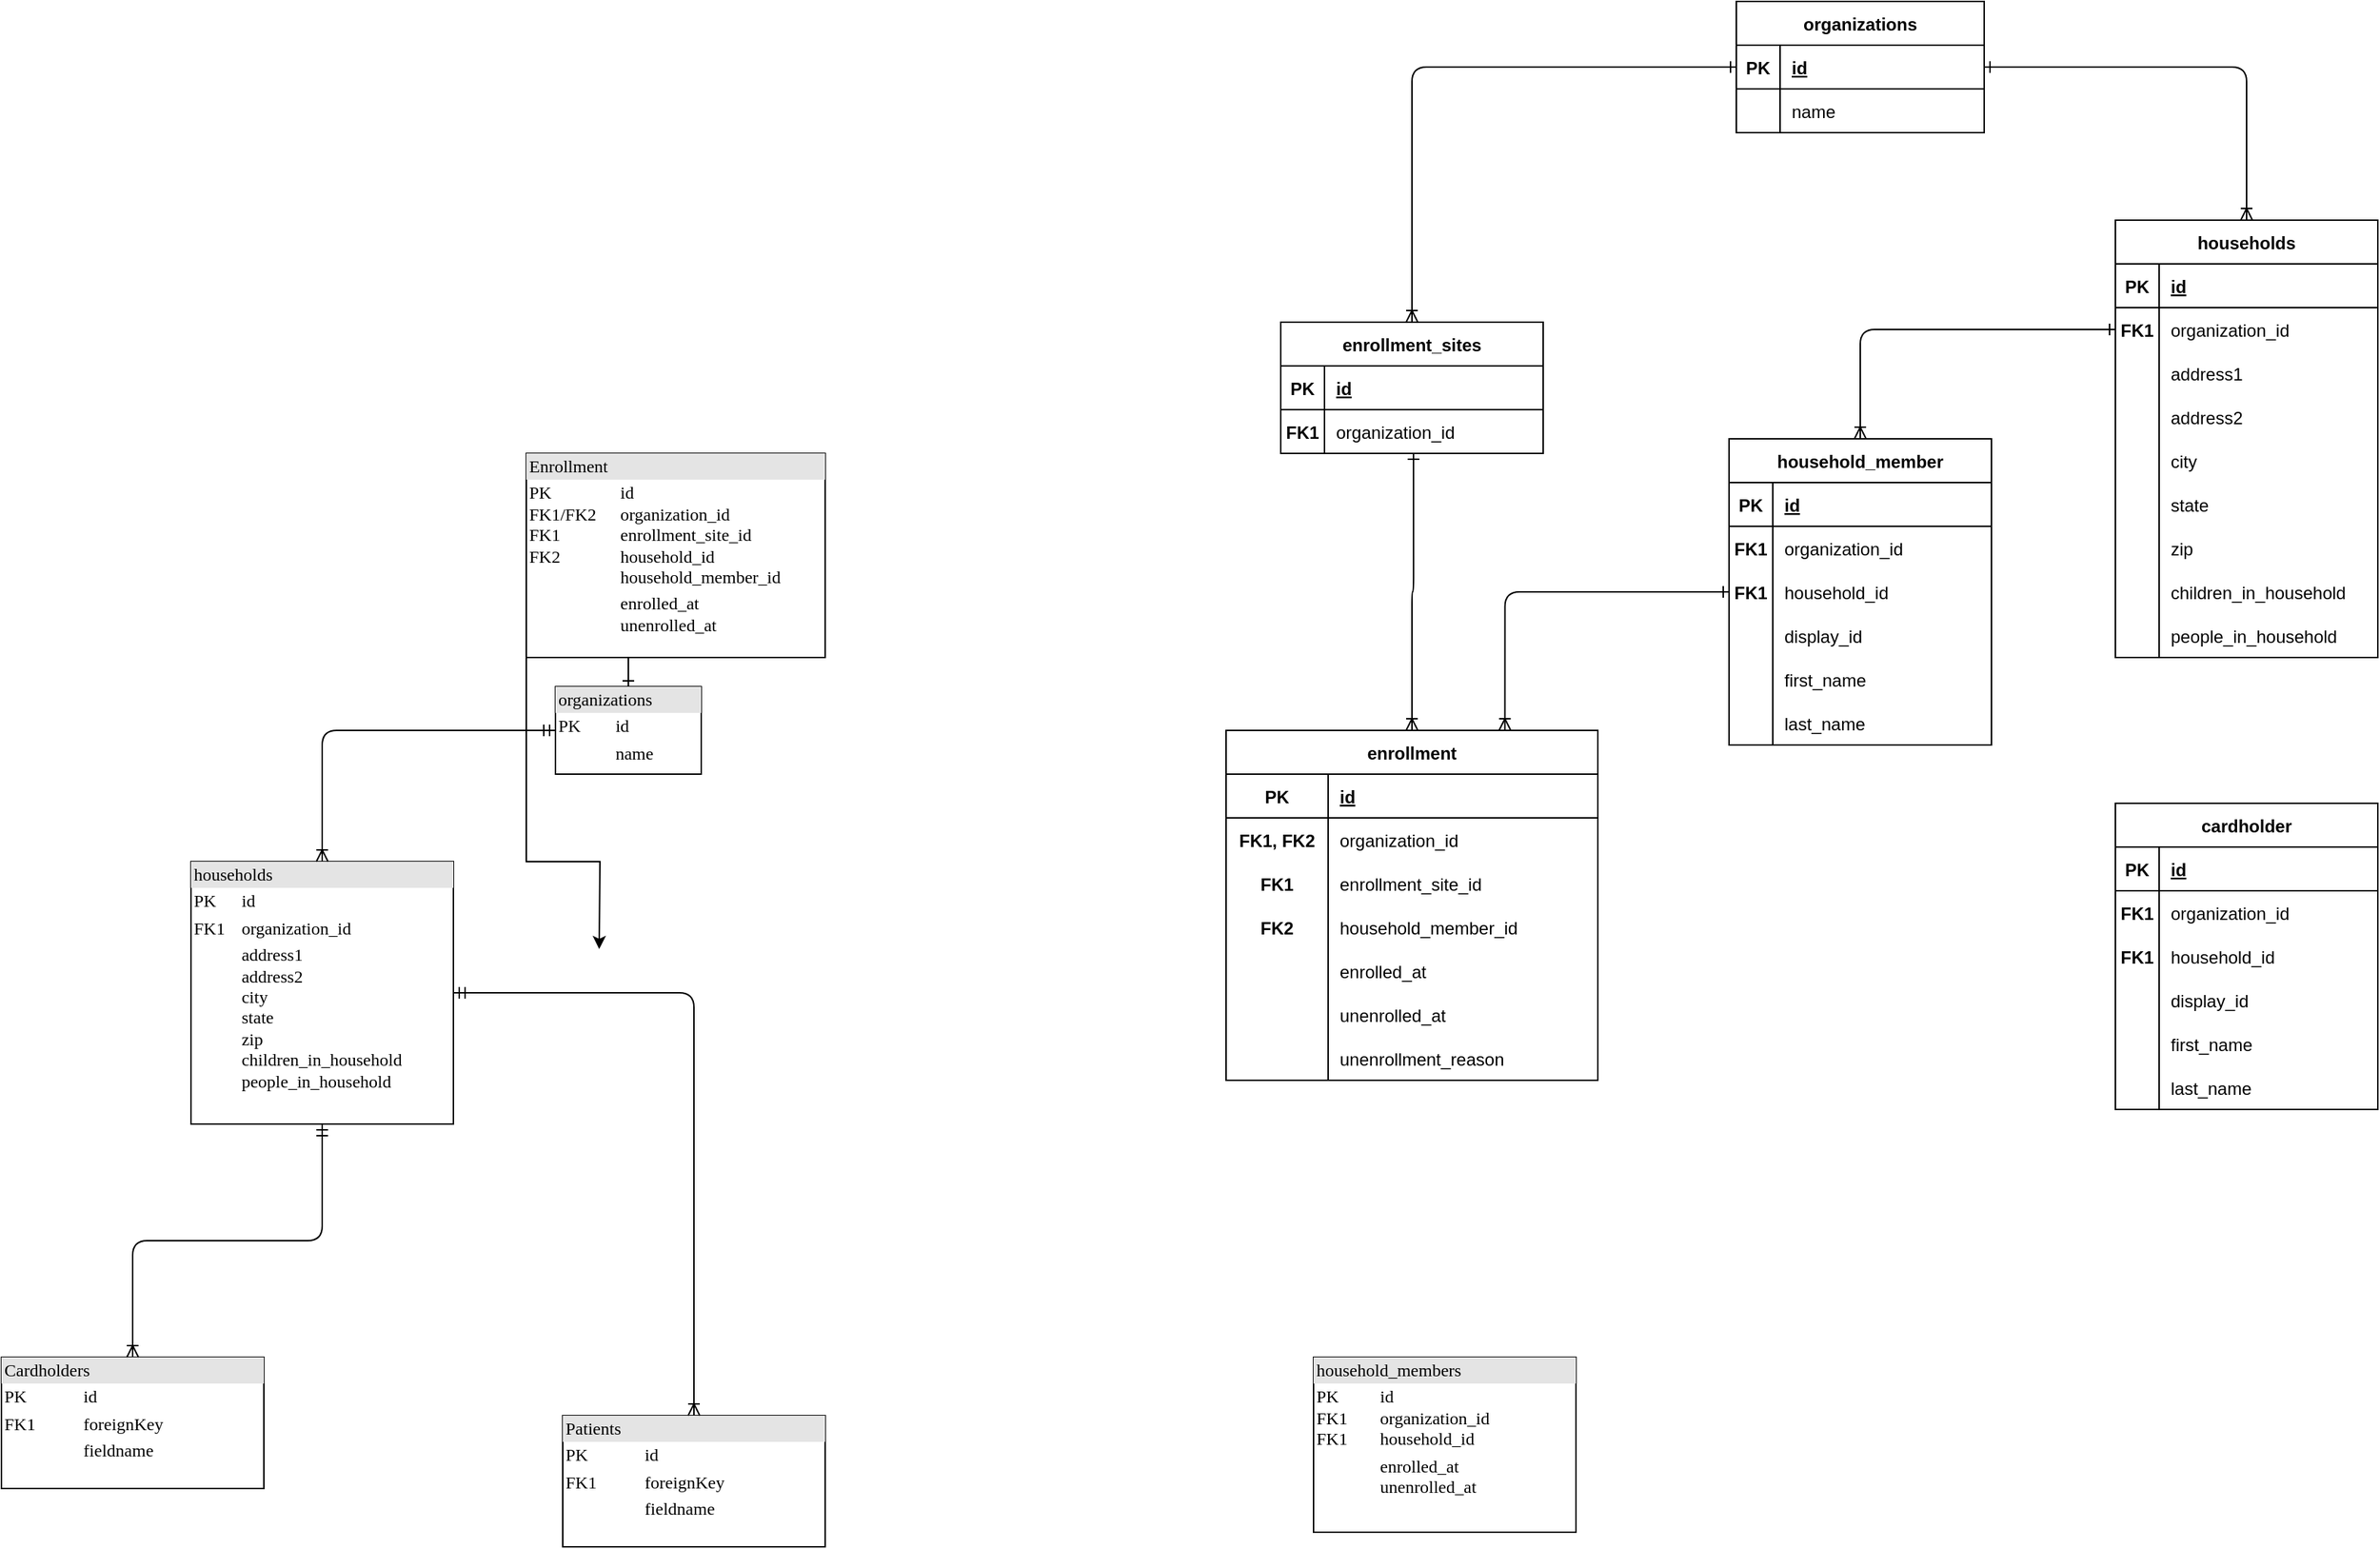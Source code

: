 <mxfile version="18.0.2" type="github">
  <diagram name="Page-1" id="2ca16b54-16f6-2749-3443-fa8db7711227">
    <mxGraphModel dx="2280" dy="710" grid="1" gridSize="10" guides="1" tooltips="1" connect="1" arrows="1" fold="1" page="1" pageScale="1" pageWidth="1100" pageHeight="850" background="none" math="0" shadow="0">
      <root>
        <mxCell id="0" />
        <mxCell id="1" parent="0" />
        <mxCell id="2ed32ef02a7f4228-1" value="&lt;div style=&quot;box-sizing:border-box;width:100%;background:#e4e4e4;padding:2px;&quot;&gt;households&lt;/div&gt;&lt;table style=&quot;width:100%;font-size:1em;&quot; cellpadding=&quot;2&quot; cellspacing=&quot;0&quot;&gt;&lt;tbody&gt;&lt;tr&gt;&lt;td&gt;PK&lt;/td&gt;&lt;td&gt;id&lt;/td&gt;&lt;/tr&gt;&lt;tr&gt;&lt;td&gt;FK1&lt;/td&gt;&lt;td&gt;organization_id&lt;br&gt;&lt;/td&gt;&lt;/tr&gt;&lt;tr&gt;&lt;td&gt;&lt;/td&gt;&lt;td&gt;address1&lt;br&gt;address2&lt;br&gt;city&lt;br&gt;state&lt;br&gt;zip&lt;br&gt;children_in_household&lt;br&gt;people_in_household&lt;/td&gt;&lt;/tr&gt;&lt;/tbody&gt;&lt;/table&gt;" style="verticalAlign=top;align=left;overflow=fill;html=1;rounded=0;shadow=0;comic=0;labelBackgroundColor=none;strokeWidth=1;fontFamily=Verdana;fontSize=12" parent="1" vertex="1">
          <mxGeometry x="-600" y="680" width="180" height="180" as="geometry" />
        </mxCell>
        <mxCell id="2ed32ef02a7f4228-5" value="&lt;div style=&quot;box-sizing:border-box;width:100%;background:#e4e4e4;padding:2px;&quot;&gt;Cardholders&lt;/div&gt;&lt;table style=&quot;width:100%;font-size:1em;&quot; cellpadding=&quot;2&quot; cellspacing=&quot;0&quot;&gt;&lt;tbody&gt;&lt;tr&gt;&lt;td&gt;PK&lt;/td&gt;&lt;td&gt;id&lt;/td&gt;&lt;/tr&gt;&lt;tr&gt;&lt;td&gt;FK1&lt;/td&gt;&lt;td&gt;foreignKey&lt;/td&gt;&lt;/tr&gt;&lt;tr&gt;&lt;td&gt;&lt;/td&gt;&lt;td&gt;fieldname&lt;/td&gt;&lt;/tr&gt;&lt;/tbody&gt;&lt;/table&gt;" style="verticalAlign=top;align=left;overflow=fill;html=1;rounded=0;shadow=0;comic=0;labelBackgroundColor=none;strokeWidth=1;fontFamily=Verdana;fontSize=12" parent="1" vertex="1">
          <mxGeometry x="-730" y="1020" width="180" height="90" as="geometry" />
        </mxCell>
        <mxCell id="2ed32ef02a7f4228-13" value="" style="edgeStyle=orthogonalEdgeStyle;html=1;endArrow=ERoneToMany;startArrow=ERmandOne;labelBackgroundColor=none;fontFamily=Verdana;fontSize=12;align=left;exitX=0.5;exitY=1;entryX=0.5;entryY=0;" parent="1" source="2ed32ef02a7f4228-1" target="2ed32ef02a7f4228-5" edge="1">
          <mxGeometry width="100" height="100" relative="1" as="geometry">
            <mxPoint x="350" y="370" as="sourcePoint" />
            <mxPoint x="450" y="270" as="targetPoint" />
          </mxGeometry>
        </mxCell>
        <mxCell id="VRFOsmfiKGANp33G6i5v-165" style="edgeStyle=orthogonalEdgeStyle;rounded=0;orthogonalLoop=1;jettySize=auto;html=1;exitX=0.5;exitY=0;exitDx=0;exitDy=0;startArrow=ERone;startFill=0;" edge="1" parent="1" source="VRFOsmfiKGANp33G6i5v-13">
          <mxGeometry relative="1" as="geometry">
            <mxPoint x="-320" y="740.0" as="targetPoint" />
          </mxGeometry>
        </mxCell>
        <mxCell id="VRFOsmfiKGANp33G6i5v-13" value="&lt;div style=&quot;box-sizing:border-box;width:100%;background:#e4e4e4;padding:2px;&quot;&gt;organizations&lt;/div&gt;&lt;table style=&quot;width:100%;font-size:1em;&quot; cellpadding=&quot;2&quot; cellspacing=&quot;0&quot;&gt;&lt;tbody&gt;&lt;tr&gt;&lt;td&gt;PK&lt;/td&gt;&lt;td&gt;id&lt;/td&gt;&lt;/tr&gt;&lt;tr&gt;&lt;td&gt;&lt;br&gt;&lt;/td&gt;&lt;td&gt;name&lt;br&gt;&lt;br&gt;&lt;/td&gt;&lt;/tr&gt;&lt;tr&gt;&lt;td&gt;&lt;/td&gt;&lt;td&gt;&lt;br&gt;&lt;/td&gt;&lt;/tr&gt;&lt;/tbody&gt;&lt;/table&gt;" style="verticalAlign=top;align=left;overflow=fill;html=1;rounded=0;shadow=0;comic=0;labelBackgroundColor=none;strokeWidth=1;fontFamily=Verdana;fontSize=12" vertex="1" parent="1">
          <mxGeometry x="-350" y="560" width="100" height="60" as="geometry" />
        </mxCell>
        <mxCell id="VRFOsmfiKGANp33G6i5v-18" value="" style="edgeStyle=orthogonalEdgeStyle;html=1;endArrow=ERoneToMany;startArrow=ERmandOne;labelBackgroundColor=none;fontFamily=Verdana;fontSize=12;align=left;" edge="1" parent="1" source="VRFOsmfiKGANp33G6i5v-13" target="2ed32ef02a7f4228-1">
          <mxGeometry width="100" height="100" relative="1" as="geometry">
            <mxPoint x="170" y="140" as="sourcePoint" />
            <mxPoint x="170" y="240" as="targetPoint" />
          </mxGeometry>
        </mxCell>
        <mxCell id="VRFOsmfiKGANp33G6i5v-19" value="&lt;div style=&quot;box-sizing:border-box;width:100%;background:#e4e4e4;padding:2px;&quot;&gt;Patients&lt;/div&gt;&lt;table style=&quot;width:100%;font-size:1em;&quot; cellpadding=&quot;2&quot; cellspacing=&quot;0&quot;&gt;&lt;tbody&gt;&lt;tr&gt;&lt;td&gt;PK&lt;/td&gt;&lt;td&gt;id&lt;/td&gt;&lt;/tr&gt;&lt;tr&gt;&lt;td&gt;FK1&lt;/td&gt;&lt;td&gt;foreignKey&lt;/td&gt;&lt;/tr&gt;&lt;tr&gt;&lt;td&gt;&lt;/td&gt;&lt;td&gt;fieldname&lt;/td&gt;&lt;/tr&gt;&lt;/tbody&gt;&lt;/table&gt;" style="verticalAlign=top;align=left;overflow=fill;html=1;rounded=0;shadow=0;comic=0;labelBackgroundColor=none;strokeWidth=1;fontFamily=Verdana;fontSize=12" vertex="1" parent="1">
          <mxGeometry x="-345" y="1060" width="180" height="90" as="geometry" />
        </mxCell>
        <mxCell id="VRFOsmfiKGANp33G6i5v-20" value="" style="edgeStyle=orthogonalEdgeStyle;html=1;endArrow=ERoneToMany;startArrow=ERmandOne;labelBackgroundColor=none;fontFamily=Verdana;fontSize=12;align=left;" edge="1" parent="1" source="2ed32ef02a7f4228-1" target="VRFOsmfiKGANp33G6i5v-19">
          <mxGeometry width="100" height="100" relative="1" as="geometry">
            <mxPoint x="560" y="400" as="sourcePoint" />
            <mxPoint x="330" y="560" as="targetPoint" />
          </mxGeometry>
        </mxCell>
        <mxCell id="VRFOsmfiKGANp33G6i5v-21" value="&lt;div style=&quot;box-sizing:border-box;width:100%;background:#e4e4e4;padding:2px;&quot;&gt;Enrollment&lt;/div&gt;&lt;table style=&quot;width:100%;font-size:1em;&quot; cellpadding=&quot;2&quot; cellspacing=&quot;0&quot;&gt;&lt;tbody&gt;&lt;tr&gt;&lt;td&gt;PK&lt;br&gt;FK1/FK2&lt;br&gt;FK1&lt;br&gt;FK2&lt;br&gt;&lt;br&gt;&lt;/td&gt;&lt;td&gt;id&lt;br&gt;organization_id&lt;br&gt;enrollment_site_id&lt;br&gt;household_id&lt;br&gt;household_member_id&lt;/td&gt;&lt;/tr&gt;&lt;tr&gt;&lt;td&gt;&lt;br&gt;&lt;/td&gt;&lt;td&gt;enrolled_at&lt;br&gt;unenrolled_at&lt;/td&gt;&lt;/tr&gt;&lt;tr&gt;&lt;td&gt;&lt;/td&gt;&lt;td&gt;&lt;br&gt;&lt;/td&gt;&lt;/tr&gt;&lt;/tbody&gt;&lt;/table&gt;" style="verticalAlign=top;align=left;overflow=fill;html=1;rounded=0;shadow=0;comic=0;labelBackgroundColor=none;strokeWidth=1;fontFamily=Verdana;fontSize=12" vertex="1" parent="1">
          <mxGeometry x="-370" y="400" width="205" height="140" as="geometry" />
        </mxCell>
        <mxCell id="VRFOsmfiKGANp33G6i5v-22" value="&lt;div style=&quot;box-sizing:border-box;width:100%;background:#e4e4e4;padding:2px;&quot;&gt;household_members&lt;/div&gt;&lt;table style=&quot;width:100%;font-size:1em;&quot; cellpadding=&quot;2&quot; cellspacing=&quot;0&quot;&gt;&lt;tbody&gt;&lt;tr&gt;&lt;td&gt;PK&lt;br&gt;FK1&lt;br&gt;FK1&lt;br&gt;&lt;/td&gt;&lt;td&gt;id&lt;br&gt;organization_id&lt;br&gt;household_id&lt;br&gt;&lt;/td&gt;&lt;/tr&gt;&lt;tr&gt;&lt;td&gt;&lt;br&gt;&lt;/td&gt;&lt;td&gt;enrolled_at&lt;br&gt;unenrolled_at&lt;/td&gt;&lt;/tr&gt;&lt;tr&gt;&lt;td&gt;&lt;/td&gt;&lt;td&gt;&lt;br&gt;&lt;/td&gt;&lt;/tr&gt;&lt;/tbody&gt;&lt;/table&gt;" style="verticalAlign=top;align=left;overflow=fill;html=1;rounded=0;shadow=0;comic=0;labelBackgroundColor=none;strokeWidth=1;fontFamily=Verdana;fontSize=12" vertex="1" parent="1">
          <mxGeometry x="170" y="1020" width="180" height="120" as="geometry" />
        </mxCell>
        <mxCell id="VRFOsmfiKGANp33G6i5v-32" value="organizations" style="shape=table;startSize=30;container=1;collapsible=1;childLayout=tableLayout;fixedRows=1;rowLines=0;fontStyle=1;align=center;resizeLast=1;" vertex="1" parent="1">
          <mxGeometry x="460" y="90" width="170" height="90" as="geometry">
            <mxRectangle x="670" y="90" width="110" height="30" as="alternateBounds" />
          </mxGeometry>
        </mxCell>
        <mxCell id="VRFOsmfiKGANp33G6i5v-33" value="" style="shape=tableRow;horizontal=0;startSize=0;swimlaneHead=0;swimlaneBody=0;fillColor=none;collapsible=0;dropTarget=0;points=[[0,0.5],[1,0.5]];portConstraint=eastwest;top=0;left=0;right=0;bottom=1;" vertex="1" parent="VRFOsmfiKGANp33G6i5v-32">
          <mxGeometry y="30" width="170" height="30" as="geometry" />
        </mxCell>
        <mxCell id="VRFOsmfiKGANp33G6i5v-34" value="PK" style="shape=partialRectangle;connectable=0;fillColor=none;top=0;left=0;bottom=0;right=0;fontStyle=1;overflow=hidden;" vertex="1" parent="VRFOsmfiKGANp33G6i5v-33">
          <mxGeometry width="30" height="30" as="geometry">
            <mxRectangle width="30" height="30" as="alternateBounds" />
          </mxGeometry>
        </mxCell>
        <mxCell id="VRFOsmfiKGANp33G6i5v-35" value="id" style="shape=partialRectangle;connectable=0;fillColor=none;top=0;left=0;bottom=0;right=0;align=left;spacingLeft=6;fontStyle=5;overflow=hidden;" vertex="1" parent="VRFOsmfiKGANp33G6i5v-33">
          <mxGeometry x="30" width="140" height="30" as="geometry">
            <mxRectangle width="140" height="30" as="alternateBounds" />
          </mxGeometry>
        </mxCell>
        <mxCell id="VRFOsmfiKGANp33G6i5v-36" value="" style="shape=tableRow;horizontal=0;startSize=0;swimlaneHead=0;swimlaneBody=0;fillColor=none;collapsible=0;dropTarget=0;points=[[0,0.5],[1,0.5]];portConstraint=eastwest;top=0;left=0;right=0;bottom=0;" vertex="1" parent="VRFOsmfiKGANp33G6i5v-32">
          <mxGeometry y="60" width="170" height="30" as="geometry" />
        </mxCell>
        <mxCell id="VRFOsmfiKGANp33G6i5v-37" value="" style="shape=partialRectangle;connectable=0;fillColor=none;top=0;left=0;bottom=0;right=0;editable=1;overflow=hidden;" vertex="1" parent="VRFOsmfiKGANp33G6i5v-36">
          <mxGeometry width="30" height="30" as="geometry">
            <mxRectangle width="30" height="30" as="alternateBounds" />
          </mxGeometry>
        </mxCell>
        <mxCell id="VRFOsmfiKGANp33G6i5v-38" value="name" style="shape=partialRectangle;connectable=0;fillColor=none;top=0;left=0;bottom=0;right=0;align=left;spacingLeft=6;overflow=hidden;" vertex="1" parent="VRFOsmfiKGANp33G6i5v-36">
          <mxGeometry x="30" width="140" height="30" as="geometry">
            <mxRectangle width="140" height="30" as="alternateBounds" />
          </mxGeometry>
        </mxCell>
        <mxCell id="VRFOsmfiKGANp33G6i5v-58" value="enrollment_sites" style="shape=table;startSize=30;container=1;collapsible=1;childLayout=tableLayout;fixedRows=1;rowLines=0;fontStyle=1;align=center;resizeLast=1;" vertex="1" parent="1">
          <mxGeometry x="147.5" y="310" width="180" height="90" as="geometry" />
        </mxCell>
        <mxCell id="VRFOsmfiKGANp33G6i5v-59" value="" style="shape=tableRow;horizontal=0;startSize=0;swimlaneHead=0;swimlaneBody=0;fillColor=none;collapsible=0;dropTarget=0;points=[[0,0.5],[1,0.5]];portConstraint=eastwest;top=0;left=0;right=0;bottom=1;" vertex="1" parent="VRFOsmfiKGANp33G6i5v-58">
          <mxGeometry y="30" width="180" height="30" as="geometry" />
        </mxCell>
        <mxCell id="VRFOsmfiKGANp33G6i5v-60" value="PK" style="shape=partialRectangle;connectable=0;fillColor=none;top=0;left=0;bottom=0;right=0;fontStyle=1;overflow=hidden;" vertex="1" parent="VRFOsmfiKGANp33G6i5v-59">
          <mxGeometry width="30" height="30" as="geometry">
            <mxRectangle width="30" height="30" as="alternateBounds" />
          </mxGeometry>
        </mxCell>
        <mxCell id="VRFOsmfiKGANp33G6i5v-61" value="id" style="shape=partialRectangle;connectable=0;fillColor=none;top=0;left=0;bottom=0;right=0;align=left;spacingLeft=6;fontStyle=5;overflow=hidden;" vertex="1" parent="VRFOsmfiKGANp33G6i5v-59">
          <mxGeometry x="30" width="150" height="30" as="geometry">
            <mxRectangle width="150" height="30" as="alternateBounds" />
          </mxGeometry>
        </mxCell>
        <mxCell id="VRFOsmfiKGANp33G6i5v-62" value="" style="shape=tableRow;horizontal=0;startSize=0;swimlaneHead=0;swimlaneBody=0;fillColor=none;collapsible=0;dropTarget=0;points=[[0,0.5],[1,0.5]];portConstraint=eastwest;top=0;left=0;right=0;bottom=0;" vertex="1" parent="VRFOsmfiKGANp33G6i5v-58">
          <mxGeometry y="60" width="180" height="30" as="geometry" />
        </mxCell>
        <mxCell id="VRFOsmfiKGANp33G6i5v-63" value="FK1" style="shape=partialRectangle;connectable=0;fillColor=none;top=0;left=0;bottom=0;right=0;editable=1;overflow=hidden;fontStyle=1" vertex="1" parent="VRFOsmfiKGANp33G6i5v-62">
          <mxGeometry width="30" height="30" as="geometry">
            <mxRectangle width="30" height="30" as="alternateBounds" />
          </mxGeometry>
        </mxCell>
        <mxCell id="VRFOsmfiKGANp33G6i5v-64" value="organization_id" style="shape=partialRectangle;connectable=0;fillColor=none;top=0;left=0;bottom=0;right=0;align=left;spacingLeft=6;overflow=hidden;" vertex="1" parent="VRFOsmfiKGANp33G6i5v-62">
          <mxGeometry x="30" width="150" height="30" as="geometry">
            <mxRectangle width="150" height="30" as="alternateBounds" />
          </mxGeometry>
        </mxCell>
        <mxCell id="VRFOsmfiKGANp33G6i5v-97" value="" style="edgeStyle=orthogonalEdgeStyle;html=1;endArrow=ERoneToMany;startArrow=ERone;labelBackgroundColor=none;fontFamily=Verdana;fontSize=12;align=left;entryX=0.5;entryY=0;entryDx=0;entryDy=0;startFill=0;" edge="1" parent="1" source="VRFOsmfiKGANp33G6i5v-33" target="VRFOsmfiKGANp33G6i5v-58">
          <mxGeometry width="100" height="100" relative="1" as="geometry">
            <mxPoint x="260" y="390" as="sourcePoint" />
            <mxPoint x="520" y="480" as="targetPoint" />
          </mxGeometry>
        </mxCell>
        <mxCell id="VRFOsmfiKGANp33G6i5v-98" value="households" style="shape=table;startSize=30;container=1;collapsible=1;childLayout=tableLayout;fixedRows=1;rowLines=0;fontStyle=1;align=center;resizeLast=1;" vertex="1" parent="1">
          <mxGeometry x="720" y="240" width="180" height="300" as="geometry" />
        </mxCell>
        <mxCell id="VRFOsmfiKGANp33G6i5v-99" value="" style="shape=tableRow;horizontal=0;startSize=0;swimlaneHead=0;swimlaneBody=0;fillColor=none;collapsible=0;dropTarget=0;points=[[0,0.5],[1,0.5]];portConstraint=eastwest;top=0;left=0;right=0;bottom=1;" vertex="1" parent="VRFOsmfiKGANp33G6i5v-98">
          <mxGeometry y="30" width="180" height="30" as="geometry" />
        </mxCell>
        <mxCell id="VRFOsmfiKGANp33G6i5v-100" value="PK" style="shape=partialRectangle;connectable=0;fillColor=none;top=0;left=0;bottom=0;right=0;fontStyle=1;overflow=hidden;" vertex="1" parent="VRFOsmfiKGANp33G6i5v-99">
          <mxGeometry width="30" height="30" as="geometry">
            <mxRectangle width="30" height="30" as="alternateBounds" />
          </mxGeometry>
        </mxCell>
        <mxCell id="VRFOsmfiKGANp33G6i5v-101" value="id" style="shape=partialRectangle;connectable=0;fillColor=none;top=0;left=0;bottom=0;right=0;align=left;spacingLeft=6;fontStyle=5;overflow=hidden;" vertex="1" parent="VRFOsmfiKGANp33G6i5v-99">
          <mxGeometry x="30" width="150" height="30" as="geometry">
            <mxRectangle width="150" height="30" as="alternateBounds" />
          </mxGeometry>
        </mxCell>
        <mxCell id="VRFOsmfiKGANp33G6i5v-102" value="" style="shape=tableRow;horizontal=0;startSize=0;swimlaneHead=0;swimlaneBody=0;fillColor=none;collapsible=0;dropTarget=0;points=[[0,0.5],[1,0.5]];portConstraint=eastwest;top=0;left=0;right=0;bottom=0;" vertex="1" parent="VRFOsmfiKGANp33G6i5v-98">
          <mxGeometry y="60" width="180" height="30" as="geometry" />
        </mxCell>
        <mxCell id="VRFOsmfiKGANp33G6i5v-103" value="FK1" style="shape=partialRectangle;connectable=0;fillColor=none;top=0;left=0;bottom=0;right=0;editable=1;overflow=hidden;fontStyle=1" vertex="1" parent="VRFOsmfiKGANp33G6i5v-102">
          <mxGeometry width="30" height="30" as="geometry">
            <mxRectangle width="30" height="30" as="alternateBounds" />
          </mxGeometry>
        </mxCell>
        <mxCell id="VRFOsmfiKGANp33G6i5v-104" value="organization_id" style="shape=partialRectangle;connectable=0;fillColor=none;top=0;left=0;bottom=0;right=0;align=left;spacingLeft=6;overflow=hidden;" vertex="1" parent="VRFOsmfiKGANp33G6i5v-102">
          <mxGeometry x="30" width="150" height="30" as="geometry">
            <mxRectangle width="150" height="30" as="alternateBounds" />
          </mxGeometry>
        </mxCell>
        <mxCell id="VRFOsmfiKGANp33G6i5v-105" value="" style="shape=tableRow;horizontal=0;startSize=0;swimlaneHead=0;swimlaneBody=0;fillColor=none;collapsible=0;dropTarget=0;points=[[0,0.5],[1,0.5]];portConstraint=eastwest;top=0;left=0;right=0;bottom=0;" vertex="1" parent="VRFOsmfiKGANp33G6i5v-98">
          <mxGeometry y="90" width="180" height="30" as="geometry" />
        </mxCell>
        <mxCell id="VRFOsmfiKGANp33G6i5v-106" value="    " style="shape=partialRectangle;connectable=0;fillColor=none;top=0;left=0;bottom=0;right=0;editable=1;overflow=hidden;fontStyle=1" vertex="1" parent="VRFOsmfiKGANp33G6i5v-105">
          <mxGeometry width="30" height="30" as="geometry">
            <mxRectangle width="30" height="30" as="alternateBounds" />
          </mxGeometry>
        </mxCell>
        <mxCell id="VRFOsmfiKGANp33G6i5v-107" value="address1" style="shape=partialRectangle;connectable=0;fillColor=none;top=0;left=0;bottom=0;right=0;align=left;spacingLeft=6;overflow=hidden;" vertex="1" parent="VRFOsmfiKGANp33G6i5v-105">
          <mxGeometry x="30" width="150" height="30" as="geometry">
            <mxRectangle width="150" height="30" as="alternateBounds" />
          </mxGeometry>
        </mxCell>
        <mxCell id="VRFOsmfiKGANp33G6i5v-108" value="" style="shape=tableRow;horizontal=0;startSize=0;swimlaneHead=0;swimlaneBody=0;fillColor=none;collapsible=0;dropTarget=0;points=[[0,0.5],[1,0.5]];portConstraint=eastwest;top=0;left=0;right=0;bottom=0;" vertex="1" parent="VRFOsmfiKGANp33G6i5v-98">
          <mxGeometry y="120" width="180" height="30" as="geometry" />
        </mxCell>
        <mxCell id="VRFOsmfiKGANp33G6i5v-109" value="    " style="shape=partialRectangle;connectable=0;fillColor=none;top=0;left=0;bottom=0;right=0;editable=1;overflow=hidden;fontStyle=1" vertex="1" parent="VRFOsmfiKGANp33G6i5v-108">
          <mxGeometry width="30" height="30" as="geometry">
            <mxRectangle width="30" height="30" as="alternateBounds" />
          </mxGeometry>
        </mxCell>
        <mxCell id="VRFOsmfiKGANp33G6i5v-110" value="address2" style="shape=partialRectangle;connectable=0;fillColor=none;top=0;left=0;bottom=0;right=0;align=left;spacingLeft=6;overflow=hidden;" vertex="1" parent="VRFOsmfiKGANp33G6i5v-108">
          <mxGeometry x="30" width="150" height="30" as="geometry">
            <mxRectangle width="150" height="30" as="alternateBounds" />
          </mxGeometry>
        </mxCell>
        <mxCell id="VRFOsmfiKGANp33G6i5v-111" value="" style="shape=tableRow;horizontal=0;startSize=0;swimlaneHead=0;swimlaneBody=0;fillColor=none;collapsible=0;dropTarget=0;points=[[0,0.5],[1,0.5]];portConstraint=eastwest;top=0;left=0;right=0;bottom=0;" vertex="1" parent="VRFOsmfiKGANp33G6i5v-98">
          <mxGeometry y="150" width="180" height="30" as="geometry" />
        </mxCell>
        <mxCell id="VRFOsmfiKGANp33G6i5v-112" value="    " style="shape=partialRectangle;connectable=0;fillColor=none;top=0;left=0;bottom=0;right=0;editable=1;overflow=hidden;fontStyle=1" vertex="1" parent="VRFOsmfiKGANp33G6i5v-111">
          <mxGeometry width="30" height="30" as="geometry">
            <mxRectangle width="30" height="30" as="alternateBounds" />
          </mxGeometry>
        </mxCell>
        <mxCell id="VRFOsmfiKGANp33G6i5v-113" value="city" style="shape=partialRectangle;connectable=0;fillColor=none;top=0;left=0;bottom=0;right=0;align=left;spacingLeft=6;overflow=hidden;" vertex="1" parent="VRFOsmfiKGANp33G6i5v-111">
          <mxGeometry x="30" width="150" height="30" as="geometry">
            <mxRectangle width="150" height="30" as="alternateBounds" />
          </mxGeometry>
        </mxCell>
        <mxCell id="VRFOsmfiKGANp33G6i5v-114" value="" style="shape=tableRow;horizontal=0;startSize=0;swimlaneHead=0;swimlaneBody=0;fillColor=none;collapsible=0;dropTarget=0;points=[[0,0.5],[1,0.5]];portConstraint=eastwest;top=0;left=0;right=0;bottom=0;" vertex="1" parent="VRFOsmfiKGANp33G6i5v-98">
          <mxGeometry y="180" width="180" height="30" as="geometry" />
        </mxCell>
        <mxCell id="VRFOsmfiKGANp33G6i5v-115" value="    " style="shape=partialRectangle;connectable=0;fillColor=none;top=0;left=0;bottom=0;right=0;editable=1;overflow=hidden;fontStyle=1" vertex="1" parent="VRFOsmfiKGANp33G6i5v-114">
          <mxGeometry width="30" height="30" as="geometry">
            <mxRectangle width="30" height="30" as="alternateBounds" />
          </mxGeometry>
        </mxCell>
        <mxCell id="VRFOsmfiKGANp33G6i5v-116" value="state" style="shape=partialRectangle;connectable=0;fillColor=none;top=0;left=0;bottom=0;right=0;align=left;spacingLeft=6;overflow=hidden;" vertex="1" parent="VRFOsmfiKGANp33G6i5v-114">
          <mxGeometry x="30" width="150" height="30" as="geometry">
            <mxRectangle width="150" height="30" as="alternateBounds" />
          </mxGeometry>
        </mxCell>
        <mxCell id="VRFOsmfiKGANp33G6i5v-117" value="" style="shape=tableRow;horizontal=0;startSize=0;swimlaneHead=0;swimlaneBody=0;fillColor=none;collapsible=0;dropTarget=0;points=[[0,0.5],[1,0.5]];portConstraint=eastwest;top=0;left=0;right=0;bottom=0;" vertex="1" parent="VRFOsmfiKGANp33G6i5v-98">
          <mxGeometry y="210" width="180" height="30" as="geometry" />
        </mxCell>
        <mxCell id="VRFOsmfiKGANp33G6i5v-118" value="    " style="shape=partialRectangle;connectable=0;fillColor=none;top=0;left=0;bottom=0;right=0;editable=1;overflow=hidden;fontStyle=1" vertex="1" parent="VRFOsmfiKGANp33G6i5v-117">
          <mxGeometry width="30" height="30" as="geometry">
            <mxRectangle width="30" height="30" as="alternateBounds" />
          </mxGeometry>
        </mxCell>
        <mxCell id="VRFOsmfiKGANp33G6i5v-119" value="zip" style="shape=partialRectangle;connectable=0;fillColor=none;top=0;left=0;bottom=0;right=0;align=left;spacingLeft=6;overflow=hidden;" vertex="1" parent="VRFOsmfiKGANp33G6i5v-117">
          <mxGeometry x="30" width="150" height="30" as="geometry">
            <mxRectangle width="150" height="30" as="alternateBounds" />
          </mxGeometry>
        </mxCell>
        <mxCell id="VRFOsmfiKGANp33G6i5v-120" value="" style="shape=tableRow;horizontal=0;startSize=0;swimlaneHead=0;swimlaneBody=0;fillColor=none;collapsible=0;dropTarget=0;points=[[0,0.5],[1,0.5]];portConstraint=eastwest;top=0;left=0;right=0;bottom=0;" vertex="1" parent="VRFOsmfiKGANp33G6i5v-98">
          <mxGeometry y="240" width="180" height="30" as="geometry" />
        </mxCell>
        <mxCell id="VRFOsmfiKGANp33G6i5v-121" value="    " style="shape=partialRectangle;connectable=0;fillColor=none;top=0;left=0;bottom=0;right=0;editable=1;overflow=hidden;fontStyle=1" vertex="1" parent="VRFOsmfiKGANp33G6i5v-120">
          <mxGeometry width="30" height="30" as="geometry">
            <mxRectangle width="30" height="30" as="alternateBounds" />
          </mxGeometry>
        </mxCell>
        <mxCell id="VRFOsmfiKGANp33G6i5v-122" value="children_in_household" style="shape=partialRectangle;connectable=0;fillColor=none;top=0;left=0;bottom=0;right=0;align=left;spacingLeft=6;overflow=hidden;" vertex="1" parent="VRFOsmfiKGANp33G6i5v-120">
          <mxGeometry x="30" width="150" height="30" as="geometry">
            <mxRectangle width="150" height="30" as="alternateBounds" />
          </mxGeometry>
        </mxCell>
        <mxCell id="VRFOsmfiKGANp33G6i5v-123" value="" style="shape=tableRow;horizontal=0;startSize=0;swimlaneHead=0;swimlaneBody=0;fillColor=none;collapsible=0;dropTarget=0;points=[[0,0.5],[1,0.5]];portConstraint=eastwest;top=0;left=0;right=0;bottom=0;" vertex="1" parent="VRFOsmfiKGANp33G6i5v-98">
          <mxGeometry y="270" width="180" height="30" as="geometry" />
        </mxCell>
        <mxCell id="VRFOsmfiKGANp33G6i5v-124" value="    " style="shape=partialRectangle;connectable=0;fillColor=none;top=0;left=0;bottom=0;right=0;editable=1;overflow=hidden;fontStyle=1" vertex="1" parent="VRFOsmfiKGANp33G6i5v-123">
          <mxGeometry width="30" height="30" as="geometry">
            <mxRectangle width="30" height="30" as="alternateBounds" />
          </mxGeometry>
        </mxCell>
        <mxCell id="VRFOsmfiKGANp33G6i5v-125" value="people_in_household" style="shape=partialRectangle;connectable=0;fillColor=none;top=0;left=0;bottom=0;right=0;align=left;spacingLeft=6;overflow=hidden;" vertex="1" parent="VRFOsmfiKGANp33G6i5v-123">
          <mxGeometry x="30" width="150" height="30" as="geometry">
            <mxRectangle width="150" height="30" as="alternateBounds" />
          </mxGeometry>
        </mxCell>
        <mxCell id="VRFOsmfiKGANp33G6i5v-127" value="" style="edgeStyle=orthogonalEdgeStyle;html=1;endArrow=ERoneToMany;startArrow=ERone;labelBackgroundColor=none;fontFamily=Verdana;fontSize=12;align=left;startFill=0;" edge="1" parent="1" source="VRFOsmfiKGANp33G6i5v-33" target="VRFOsmfiKGANp33G6i5v-98">
          <mxGeometry width="100" height="100" relative="1" as="geometry">
            <mxPoint x="299.05" y="109.01" as="sourcePoint" />
            <mxPoint x="300" y="260" as="targetPoint" />
          </mxGeometry>
        </mxCell>
        <mxCell id="VRFOsmfiKGANp33G6i5v-128" value="household_member" style="shape=table;startSize=30;container=1;collapsible=1;childLayout=tableLayout;fixedRows=1;rowLines=0;fontStyle=1;align=center;resizeLast=1;" vertex="1" parent="1">
          <mxGeometry x="455" y="390" width="180" height="210" as="geometry" />
        </mxCell>
        <mxCell id="VRFOsmfiKGANp33G6i5v-129" value="" style="shape=tableRow;horizontal=0;startSize=0;swimlaneHead=0;swimlaneBody=0;fillColor=none;collapsible=0;dropTarget=0;points=[[0,0.5],[1,0.5]];portConstraint=eastwest;top=0;left=0;right=0;bottom=1;" vertex="1" parent="VRFOsmfiKGANp33G6i5v-128">
          <mxGeometry y="30" width="180" height="30" as="geometry" />
        </mxCell>
        <mxCell id="VRFOsmfiKGANp33G6i5v-130" value="PK" style="shape=partialRectangle;connectable=0;fillColor=none;top=0;left=0;bottom=0;right=0;fontStyle=1;overflow=hidden;" vertex="1" parent="VRFOsmfiKGANp33G6i5v-129">
          <mxGeometry width="30" height="30" as="geometry">
            <mxRectangle width="30" height="30" as="alternateBounds" />
          </mxGeometry>
        </mxCell>
        <mxCell id="VRFOsmfiKGANp33G6i5v-131" value="id" style="shape=partialRectangle;connectable=0;fillColor=none;top=0;left=0;bottom=0;right=0;align=left;spacingLeft=6;fontStyle=5;overflow=hidden;" vertex="1" parent="VRFOsmfiKGANp33G6i5v-129">
          <mxGeometry x="30" width="150" height="30" as="geometry">
            <mxRectangle width="150" height="30" as="alternateBounds" />
          </mxGeometry>
        </mxCell>
        <mxCell id="VRFOsmfiKGANp33G6i5v-132" value="" style="shape=tableRow;horizontal=0;startSize=0;swimlaneHead=0;swimlaneBody=0;fillColor=none;collapsible=0;dropTarget=0;points=[[0,0.5],[1,0.5]];portConstraint=eastwest;top=0;left=0;right=0;bottom=0;" vertex="1" parent="VRFOsmfiKGANp33G6i5v-128">
          <mxGeometry y="60" width="180" height="30" as="geometry" />
        </mxCell>
        <mxCell id="VRFOsmfiKGANp33G6i5v-133" value="FK1" style="shape=partialRectangle;connectable=0;fillColor=none;top=0;left=0;bottom=0;right=0;editable=1;overflow=hidden;fontStyle=1" vertex="1" parent="VRFOsmfiKGANp33G6i5v-132">
          <mxGeometry width="30" height="30" as="geometry">
            <mxRectangle width="30" height="30" as="alternateBounds" />
          </mxGeometry>
        </mxCell>
        <mxCell id="VRFOsmfiKGANp33G6i5v-134" value="organization_id" style="shape=partialRectangle;connectable=0;fillColor=none;top=0;left=0;bottom=0;right=0;align=left;spacingLeft=6;overflow=hidden;" vertex="1" parent="VRFOsmfiKGANp33G6i5v-132">
          <mxGeometry x="30" width="150" height="30" as="geometry">
            <mxRectangle width="150" height="30" as="alternateBounds" />
          </mxGeometry>
        </mxCell>
        <mxCell id="VRFOsmfiKGANp33G6i5v-135" value="" style="shape=tableRow;horizontal=0;startSize=0;swimlaneHead=0;swimlaneBody=0;fillColor=none;collapsible=0;dropTarget=0;points=[[0,0.5],[1,0.5]];portConstraint=eastwest;top=0;left=0;right=0;bottom=0;" vertex="1" parent="VRFOsmfiKGANp33G6i5v-128">
          <mxGeometry y="90" width="180" height="30" as="geometry" />
        </mxCell>
        <mxCell id="VRFOsmfiKGANp33G6i5v-136" value="FK1" style="shape=partialRectangle;connectable=0;fillColor=none;top=0;left=0;bottom=0;right=0;editable=1;overflow=hidden;fontStyle=1" vertex="1" parent="VRFOsmfiKGANp33G6i5v-135">
          <mxGeometry width="30" height="30" as="geometry">
            <mxRectangle width="30" height="30" as="alternateBounds" />
          </mxGeometry>
        </mxCell>
        <mxCell id="VRFOsmfiKGANp33G6i5v-137" value="household_id" style="shape=partialRectangle;connectable=0;fillColor=none;top=0;left=0;bottom=0;right=0;align=left;spacingLeft=6;overflow=hidden;" vertex="1" parent="VRFOsmfiKGANp33G6i5v-135">
          <mxGeometry x="30" width="150" height="30" as="geometry">
            <mxRectangle width="150" height="30" as="alternateBounds" />
          </mxGeometry>
        </mxCell>
        <mxCell id="VRFOsmfiKGANp33G6i5v-138" value="" style="shape=tableRow;horizontal=0;startSize=0;swimlaneHead=0;swimlaneBody=0;fillColor=none;collapsible=0;dropTarget=0;points=[[0,0.5],[1,0.5]];portConstraint=eastwest;top=0;left=0;right=0;bottom=0;" vertex="1" parent="VRFOsmfiKGANp33G6i5v-128">
          <mxGeometry y="120" width="180" height="30" as="geometry" />
        </mxCell>
        <mxCell id="VRFOsmfiKGANp33G6i5v-139" value="    " style="shape=partialRectangle;connectable=0;fillColor=none;top=0;left=0;bottom=0;right=0;editable=1;overflow=hidden;fontStyle=1" vertex="1" parent="VRFOsmfiKGANp33G6i5v-138">
          <mxGeometry width="30" height="30" as="geometry">
            <mxRectangle width="30" height="30" as="alternateBounds" />
          </mxGeometry>
        </mxCell>
        <mxCell id="VRFOsmfiKGANp33G6i5v-140" value="display_id" style="shape=partialRectangle;connectable=0;fillColor=none;top=0;left=0;bottom=0;right=0;align=left;spacingLeft=6;overflow=hidden;" vertex="1" parent="VRFOsmfiKGANp33G6i5v-138">
          <mxGeometry x="30" width="150" height="30" as="geometry">
            <mxRectangle width="150" height="30" as="alternateBounds" />
          </mxGeometry>
        </mxCell>
        <mxCell id="VRFOsmfiKGANp33G6i5v-141" value="" style="shape=tableRow;horizontal=0;startSize=0;swimlaneHead=0;swimlaneBody=0;fillColor=none;collapsible=0;dropTarget=0;points=[[0,0.5],[1,0.5]];portConstraint=eastwest;top=0;left=0;right=0;bottom=0;" vertex="1" parent="VRFOsmfiKGANp33G6i5v-128">
          <mxGeometry y="150" width="180" height="30" as="geometry" />
        </mxCell>
        <mxCell id="VRFOsmfiKGANp33G6i5v-142" value="    " style="shape=partialRectangle;connectable=0;fillColor=none;top=0;left=0;bottom=0;right=0;editable=1;overflow=hidden;fontStyle=1" vertex="1" parent="VRFOsmfiKGANp33G6i5v-141">
          <mxGeometry width="30" height="30" as="geometry">
            <mxRectangle width="30" height="30" as="alternateBounds" />
          </mxGeometry>
        </mxCell>
        <mxCell id="VRFOsmfiKGANp33G6i5v-143" value="first_name" style="shape=partialRectangle;connectable=0;fillColor=none;top=0;left=0;bottom=0;right=0;align=left;spacingLeft=6;overflow=hidden;" vertex="1" parent="VRFOsmfiKGANp33G6i5v-141">
          <mxGeometry x="30" width="150" height="30" as="geometry">
            <mxRectangle width="150" height="30" as="alternateBounds" />
          </mxGeometry>
        </mxCell>
        <mxCell id="VRFOsmfiKGANp33G6i5v-144" value="" style="shape=tableRow;horizontal=0;startSize=0;swimlaneHead=0;swimlaneBody=0;fillColor=none;collapsible=0;dropTarget=0;points=[[0,0.5],[1,0.5]];portConstraint=eastwest;top=0;left=0;right=0;bottom=0;" vertex="1" parent="VRFOsmfiKGANp33G6i5v-128">
          <mxGeometry y="180" width="180" height="30" as="geometry" />
        </mxCell>
        <mxCell id="VRFOsmfiKGANp33G6i5v-145" value="    " style="shape=partialRectangle;connectable=0;fillColor=none;top=0;left=0;bottom=0;right=0;editable=1;overflow=hidden;fontStyle=1" vertex="1" parent="VRFOsmfiKGANp33G6i5v-144">
          <mxGeometry width="30" height="30" as="geometry">
            <mxRectangle width="30" height="30" as="alternateBounds" />
          </mxGeometry>
        </mxCell>
        <mxCell id="VRFOsmfiKGANp33G6i5v-146" value="last_name" style="shape=partialRectangle;connectable=0;fillColor=none;top=0;left=0;bottom=0;right=0;align=left;spacingLeft=6;overflow=hidden;" vertex="1" parent="VRFOsmfiKGANp33G6i5v-144">
          <mxGeometry x="30" width="150" height="30" as="geometry">
            <mxRectangle width="150" height="30" as="alternateBounds" />
          </mxGeometry>
        </mxCell>
        <mxCell id="VRFOsmfiKGANp33G6i5v-157" value="" style="edgeStyle=orthogonalEdgeStyle;html=1;endArrow=ERoneToMany;startArrow=ERone;labelBackgroundColor=none;fontFamily=Verdana;fontSize=12;align=left;startFill=0;exitX=0;exitY=0.5;exitDx=0;exitDy=0;" edge="1" parent="1" source="VRFOsmfiKGANp33G6i5v-102" target="VRFOsmfiKGANp33G6i5v-128">
          <mxGeometry width="100" height="100" relative="1" as="geometry">
            <mxPoint x="645" y="125" as="sourcePoint" />
            <mxPoint x="820" y="250" as="targetPoint" />
          </mxGeometry>
        </mxCell>
        <mxCell id="VRFOsmfiKGANp33G6i5v-158" value="enrollment" style="shape=table;startSize=30;container=1;collapsible=1;childLayout=tableLayout;fixedRows=1;rowLines=0;fontStyle=1;align=center;resizeLast=1;" vertex="1" parent="1">
          <mxGeometry x="110" y="590" width="255" height="240" as="geometry" />
        </mxCell>
        <mxCell id="VRFOsmfiKGANp33G6i5v-159" value="" style="shape=tableRow;horizontal=0;startSize=0;swimlaneHead=0;swimlaneBody=0;fillColor=none;collapsible=0;dropTarget=0;points=[[0,0.5],[1,0.5]];portConstraint=eastwest;top=0;left=0;right=0;bottom=1;" vertex="1" parent="VRFOsmfiKGANp33G6i5v-158">
          <mxGeometry y="30" width="255" height="30" as="geometry" />
        </mxCell>
        <mxCell id="VRFOsmfiKGANp33G6i5v-160" value="PK" style="shape=partialRectangle;connectable=0;fillColor=none;top=0;left=0;bottom=0;right=0;fontStyle=1;overflow=hidden;" vertex="1" parent="VRFOsmfiKGANp33G6i5v-159">
          <mxGeometry width="70" height="30" as="geometry">
            <mxRectangle width="70" height="30" as="alternateBounds" />
          </mxGeometry>
        </mxCell>
        <mxCell id="VRFOsmfiKGANp33G6i5v-161" value="id" style="shape=partialRectangle;connectable=0;fillColor=none;top=0;left=0;bottom=0;right=0;align=left;spacingLeft=6;fontStyle=5;overflow=hidden;" vertex="1" parent="VRFOsmfiKGANp33G6i5v-159">
          <mxGeometry x="70" width="185" height="30" as="geometry">
            <mxRectangle width="185" height="30" as="alternateBounds" />
          </mxGeometry>
        </mxCell>
        <mxCell id="VRFOsmfiKGANp33G6i5v-162" value="" style="shape=tableRow;horizontal=0;startSize=0;swimlaneHead=0;swimlaneBody=0;fillColor=none;collapsible=0;dropTarget=0;points=[[0,0.5],[1,0.5]];portConstraint=eastwest;top=0;left=0;right=0;bottom=0;" vertex="1" parent="VRFOsmfiKGANp33G6i5v-158">
          <mxGeometry y="60" width="255" height="30" as="geometry" />
        </mxCell>
        <mxCell id="VRFOsmfiKGANp33G6i5v-163" value="FK1, FK2" style="shape=partialRectangle;connectable=0;fillColor=none;top=0;left=0;bottom=0;right=0;editable=1;overflow=hidden;fontStyle=1" vertex="1" parent="VRFOsmfiKGANp33G6i5v-162">
          <mxGeometry width="70" height="30" as="geometry">
            <mxRectangle width="70" height="30" as="alternateBounds" />
          </mxGeometry>
        </mxCell>
        <mxCell id="VRFOsmfiKGANp33G6i5v-164" value="organization_id" style="shape=partialRectangle;connectable=0;fillColor=none;top=0;left=0;bottom=0;right=0;align=left;spacingLeft=6;overflow=hidden;" vertex="1" parent="VRFOsmfiKGANp33G6i5v-162">
          <mxGeometry x="70" width="185" height="30" as="geometry">
            <mxRectangle width="185" height="30" as="alternateBounds" />
          </mxGeometry>
        </mxCell>
        <mxCell id="VRFOsmfiKGANp33G6i5v-166" value="" style="shape=tableRow;horizontal=0;startSize=0;swimlaneHead=0;swimlaneBody=0;fillColor=none;collapsible=0;dropTarget=0;points=[[0,0.5],[1,0.5]];portConstraint=eastwest;top=0;left=0;right=0;bottom=0;" vertex="1" parent="VRFOsmfiKGANp33G6i5v-158">
          <mxGeometry y="90" width="255" height="30" as="geometry" />
        </mxCell>
        <mxCell id="VRFOsmfiKGANp33G6i5v-167" value="FK1" style="shape=partialRectangle;connectable=0;fillColor=none;top=0;left=0;bottom=0;right=0;editable=1;overflow=hidden;fontStyle=1" vertex="1" parent="VRFOsmfiKGANp33G6i5v-166">
          <mxGeometry width="70" height="30" as="geometry">
            <mxRectangle width="70" height="30" as="alternateBounds" />
          </mxGeometry>
        </mxCell>
        <mxCell id="VRFOsmfiKGANp33G6i5v-168" value="enrollment_site_id" style="shape=partialRectangle;connectable=0;fillColor=none;top=0;left=0;bottom=0;right=0;align=left;spacingLeft=6;overflow=hidden;" vertex="1" parent="VRFOsmfiKGANp33G6i5v-166">
          <mxGeometry x="70" width="185" height="30" as="geometry">
            <mxRectangle width="185" height="30" as="alternateBounds" />
          </mxGeometry>
        </mxCell>
        <mxCell id="VRFOsmfiKGANp33G6i5v-169" value="" style="shape=tableRow;horizontal=0;startSize=0;swimlaneHead=0;swimlaneBody=0;fillColor=none;collapsible=0;dropTarget=0;points=[[0,0.5],[1,0.5]];portConstraint=eastwest;top=0;left=0;right=0;bottom=0;" vertex="1" parent="VRFOsmfiKGANp33G6i5v-158">
          <mxGeometry y="120" width="255" height="30" as="geometry" />
        </mxCell>
        <mxCell id="VRFOsmfiKGANp33G6i5v-170" value="FK2" style="shape=partialRectangle;connectable=0;fillColor=none;top=0;left=0;bottom=0;right=0;editable=1;overflow=hidden;fontStyle=1" vertex="1" parent="VRFOsmfiKGANp33G6i5v-169">
          <mxGeometry width="70" height="30" as="geometry">
            <mxRectangle width="70" height="30" as="alternateBounds" />
          </mxGeometry>
        </mxCell>
        <mxCell id="VRFOsmfiKGANp33G6i5v-171" value="household_member_id" style="shape=partialRectangle;connectable=0;fillColor=none;top=0;left=0;bottom=0;right=0;align=left;spacingLeft=6;overflow=hidden;" vertex="1" parent="VRFOsmfiKGANp33G6i5v-169">
          <mxGeometry x="70" width="185" height="30" as="geometry">
            <mxRectangle width="185" height="30" as="alternateBounds" />
          </mxGeometry>
        </mxCell>
        <mxCell id="VRFOsmfiKGANp33G6i5v-172" value="" style="shape=tableRow;horizontal=0;startSize=0;swimlaneHead=0;swimlaneBody=0;fillColor=none;collapsible=0;dropTarget=0;points=[[0,0.5],[1,0.5]];portConstraint=eastwest;top=0;left=0;right=0;bottom=0;" vertex="1" parent="VRFOsmfiKGANp33G6i5v-158">
          <mxGeometry y="150" width="255" height="30" as="geometry" />
        </mxCell>
        <mxCell id="VRFOsmfiKGANp33G6i5v-173" value="" style="shape=partialRectangle;connectable=0;fillColor=none;top=0;left=0;bottom=0;right=0;editable=1;overflow=hidden;fontStyle=1" vertex="1" parent="VRFOsmfiKGANp33G6i5v-172">
          <mxGeometry width="70" height="30" as="geometry">
            <mxRectangle width="70" height="30" as="alternateBounds" />
          </mxGeometry>
        </mxCell>
        <mxCell id="VRFOsmfiKGANp33G6i5v-174" value="enrolled_at" style="shape=partialRectangle;connectable=0;fillColor=none;top=0;left=0;bottom=0;right=0;align=left;spacingLeft=6;overflow=hidden;" vertex="1" parent="VRFOsmfiKGANp33G6i5v-172">
          <mxGeometry x="70" width="185" height="30" as="geometry">
            <mxRectangle width="185" height="30" as="alternateBounds" />
          </mxGeometry>
        </mxCell>
        <mxCell id="VRFOsmfiKGANp33G6i5v-175" value="" style="shape=tableRow;horizontal=0;startSize=0;swimlaneHead=0;swimlaneBody=0;fillColor=none;collapsible=0;dropTarget=0;points=[[0,0.5],[1,0.5]];portConstraint=eastwest;top=0;left=0;right=0;bottom=0;" vertex="1" parent="VRFOsmfiKGANp33G6i5v-158">
          <mxGeometry y="180" width="255" height="30" as="geometry" />
        </mxCell>
        <mxCell id="VRFOsmfiKGANp33G6i5v-176" value="" style="shape=partialRectangle;connectable=0;fillColor=none;top=0;left=0;bottom=0;right=0;editable=1;overflow=hidden;fontStyle=1" vertex="1" parent="VRFOsmfiKGANp33G6i5v-175">
          <mxGeometry width="70" height="30" as="geometry">
            <mxRectangle width="70" height="30" as="alternateBounds" />
          </mxGeometry>
        </mxCell>
        <mxCell id="VRFOsmfiKGANp33G6i5v-177" value="unenrolled_at" style="shape=partialRectangle;connectable=0;fillColor=none;top=0;left=0;bottom=0;right=0;align=left;spacingLeft=6;overflow=hidden;" vertex="1" parent="VRFOsmfiKGANp33G6i5v-175">
          <mxGeometry x="70" width="185" height="30" as="geometry">
            <mxRectangle width="185" height="30" as="alternateBounds" />
          </mxGeometry>
        </mxCell>
        <mxCell id="VRFOsmfiKGANp33G6i5v-178" value="" style="shape=tableRow;horizontal=0;startSize=0;swimlaneHead=0;swimlaneBody=0;fillColor=none;collapsible=0;dropTarget=0;points=[[0,0.5],[1,0.5]];portConstraint=eastwest;top=0;left=0;right=0;bottom=0;" vertex="1" parent="VRFOsmfiKGANp33G6i5v-158">
          <mxGeometry y="210" width="255" height="30" as="geometry" />
        </mxCell>
        <mxCell id="VRFOsmfiKGANp33G6i5v-179" value="" style="shape=partialRectangle;connectable=0;fillColor=none;top=0;left=0;bottom=0;right=0;editable=1;overflow=hidden;fontStyle=1" vertex="1" parent="VRFOsmfiKGANp33G6i5v-178">
          <mxGeometry width="70" height="30" as="geometry">
            <mxRectangle width="70" height="30" as="alternateBounds" />
          </mxGeometry>
        </mxCell>
        <mxCell id="VRFOsmfiKGANp33G6i5v-180" value="unenrollment_reason" style="shape=partialRectangle;connectable=0;fillColor=none;top=0;left=0;bottom=0;right=0;align=left;spacingLeft=6;overflow=hidden;" vertex="1" parent="VRFOsmfiKGANp33G6i5v-178">
          <mxGeometry x="70" width="185" height="30" as="geometry">
            <mxRectangle width="185" height="30" as="alternateBounds" />
          </mxGeometry>
        </mxCell>
        <mxCell id="VRFOsmfiKGANp33G6i5v-181" value="" style="edgeStyle=orthogonalEdgeStyle;html=1;endArrow=ERoneToMany;startArrow=ERone;labelBackgroundColor=none;fontFamily=Verdana;fontSize=12;align=left;startFill=0;entryX=0.5;entryY=0;entryDx=0;entryDy=0;exitX=0.506;exitY=1;exitDx=0;exitDy=0;exitPerimeter=0;" edge="1" parent="1" source="VRFOsmfiKGANp33G6i5v-62" target="VRFOsmfiKGANp33G6i5v-158">
          <mxGeometry width="100" height="100" relative="1" as="geometry">
            <mxPoint x="250" y="362" as="sourcePoint" />
            <mxPoint x="555" y="400" as="targetPoint" />
          </mxGeometry>
        </mxCell>
        <mxCell id="VRFOsmfiKGANp33G6i5v-182" value="" style="edgeStyle=orthogonalEdgeStyle;html=1;endArrow=ERoneToMany;startArrow=ERone;labelBackgroundColor=none;fontFamily=Verdana;fontSize=12;align=left;startFill=0;exitX=0;exitY=0.5;exitDx=0;exitDy=0;entryX=0.75;entryY=0;entryDx=0;entryDy=0;" edge="1" parent="1" source="VRFOsmfiKGANp33G6i5v-135" target="VRFOsmfiKGANp33G6i5v-158">
          <mxGeometry width="100" height="100" relative="1" as="geometry">
            <mxPoint x="730" y="325" as="sourcePoint" />
            <mxPoint x="555" y="400" as="targetPoint" />
          </mxGeometry>
        </mxCell>
        <mxCell id="VRFOsmfiKGANp33G6i5v-183" value="cardholder" style="shape=table;startSize=30;container=1;collapsible=1;childLayout=tableLayout;fixedRows=1;rowLines=0;fontStyle=1;align=center;resizeLast=1;" vertex="1" parent="1">
          <mxGeometry x="720" y="640" width="180" height="210" as="geometry" />
        </mxCell>
        <mxCell id="VRFOsmfiKGANp33G6i5v-184" value="" style="shape=tableRow;horizontal=0;startSize=0;swimlaneHead=0;swimlaneBody=0;fillColor=none;collapsible=0;dropTarget=0;points=[[0,0.5],[1,0.5]];portConstraint=eastwest;top=0;left=0;right=0;bottom=1;" vertex="1" parent="VRFOsmfiKGANp33G6i5v-183">
          <mxGeometry y="30" width="180" height="30" as="geometry" />
        </mxCell>
        <mxCell id="VRFOsmfiKGANp33G6i5v-185" value="PK" style="shape=partialRectangle;connectable=0;fillColor=none;top=0;left=0;bottom=0;right=0;fontStyle=1;overflow=hidden;" vertex="1" parent="VRFOsmfiKGANp33G6i5v-184">
          <mxGeometry width="30" height="30" as="geometry">
            <mxRectangle width="30" height="30" as="alternateBounds" />
          </mxGeometry>
        </mxCell>
        <mxCell id="VRFOsmfiKGANp33G6i5v-186" value="id" style="shape=partialRectangle;connectable=0;fillColor=none;top=0;left=0;bottom=0;right=0;align=left;spacingLeft=6;fontStyle=5;overflow=hidden;" vertex="1" parent="VRFOsmfiKGANp33G6i5v-184">
          <mxGeometry x="30" width="150" height="30" as="geometry">
            <mxRectangle width="150" height="30" as="alternateBounds" />
          </mxGeometry>
        </mxCell>
        <mxCell id="VRFOsmfiKGANp33G6i5v-187" value="" style="shape=tableRow;horizontal=0;startSize=0;swimlaneHead=0;swimlaneBody=0;fillColor=none;collapsible=0;dropTarget=0;points=[[0,0.5],[1,0.5]];portConstraint=eastwest;top=0;left=0;right=0;bottom=0;" vertex="1" parent="VRFOsmfiKGANp33G6i5v-183">
          <mxGeometry y="60" width="180" height="30" as="geometry" />
        </mxCell>
        <mxCell id="VRFOsmfiKGANp33G6i5v-188" value="FK1" style="shape=partialRectangle;connectable=0;fillColor=none;top=0;left=0;bottom=0;right=0;editable=1;overflow=hidden;fontStyle=1" vertex="1" parent="VRFOsmfiKGANp33G6i5v-187">
          <mxGeometry width="30" height="30" as="geometry">
            <mxRectangle width="30" height="30" as="alternateBounds" />
          </mxGeometry>
        </mxCell>
        <mxCell id="VRFOsmfiKGANp33G6i5v-189" value="organization_id" style="shape=partialRectangle;connectable=0;fillColor=none;top=0;left=0;bottom=0;right=0;align=left;spacingLeft=6;overflow=hidden;" vertex="1" parent="VRFOsmfiKGANp33G6i5v-187">
          <mxGeometry x="30" width="150" height="30" as="geometry">
            <mxRectangle width="150" height="30" as="alternateBounds" />
          </mxGeometry>
        </mxCell>
        <mxCell id="VRFOsmfiKGANp33G6i5v-190" value="" style="shape=tableRow;horizontal=0;startSize=0;swimlaneHead=0;swimlaneBody=0;fillColor=none;collapsible=0;dropTarget=0;points=[[0,0.5],[1,0.5]];portConstraint=eastwest;top=0;left=0;right=0;bottom=0;" vertex="1" parent="VRFOsmfiKGANp33G6i5v-183">
          <mxGeometry y="90" width="180" height="30" as="geometry" />
        </mxCell>
        <mxCell id="VRFOsmfiKGANp33G6i5v-191" value="FK1" style="shape=partialRectangle;connectable=0;fillColor=none;top=0;left=0;bottom=0;right=0;editable=1;overflow=hidden;fontStyle=1" vertex="1" parent="VRFOsmfiKGANp33G6i5v-190">
          <mxGeometry width="30" height="30" as="geometry">
            <mxRectangle width="30" height="30" as="alternateBounds" />
          </mxGeometry>
        </mxCell>
        <mxCell id="VRFOsmfiKGANp33G6i5v-192" value="household_id" style="shape=partialRectangle;connectable=0;fillColor=none;top=0;left=0;bottom=0;right=0;align=left;spacingLeft=6;overflow=hidden;" vertex="1" parent="VRFOsmfiKGANp33G6i5v-190">
          <mxGeometry x="30" width="150" height="30" as="geometry">
            <mxRectangle width="150" height="30" as="alternateBounds" />
          </mxGeometry>
        </mxCell>
        <mxCell id="VRFOsmfiKGANp33G6i5v-193" value="" style="shape=tableRow;horizontal=0;startSize=0;swimlaneHead=0;swimlaneBody=0;fillColor=none;collapsible=0;dropTarget=0;points=[[0,0.5],[1,0.5]];portConstraint=eastwest;top=0;left=0;right=0;bottom=0;" vertex="1" parent="VRFOsmfiKGANp33G6i5v-183">
          <mxGeometry y="120" width="180" height="30" as="geometry" />
        </mxCell>
        <mxCell id="VRFOsmfiKGANp33G6i5v-194" value="    " style="shape=partialRectangle;connectable=0;fillColor=none;top=0;left=0;bottom=0;right=0;editable=1;overflow=hidden;fontStyle=1" vertex="1" parent="VRFOsmfiKGANp33G6i5v-193">
          <mxGeometry width="30" height="30" as="geometry">
            <mxRectangle width="30" height="30" as="alternateBounds" />
          </mxGeometry>
        </mxCell>
        <mxCell id="VRFOsmfiKGANp33G6i5v-195" value="display_id" style="shape=partialRectangle;connectable=0;fillColor=none;top=0;left=0;bottom=0;right=0;align=left;spacingLeft=6;overflow=hidden;" vertex="1" parent="VRFOsmfiKGANp33G6i5v-193">
          <mxGeometry x="30" width="150" height="30" as="geometry">
            <mxRectangle width="150" height="30" as="alternateBounds" />
          </mxGeometry>
        </mxCell>
        <mxCell id="VRFOsmfiKGANp33G6i5v-196" value="" style="shape=tableRow;horizontal=0;startSize=0;swimlaneHead=0;swimlaneBody=0;fillColor=none;collapsible=0;dropTarget=0;points=[[0,0.5],[1,0.5]];portConstraint=eastwest;top=0;left=0;right=0;bottom=0;" vertex="1" parent="VRFOsmfiKGANp33G6i5v-183">
          <mxGeometry y="150" width="180" height="30" as="geometry" />
        </mxCell>
        <mxCell id="VRFOsmfiKGANp33G6i5v-197" value="    " style="shape=partialRectangle;connectable=0;fillColor=none;top=0;left=0;bottom=0;right=0;editable=1;overflow=hidden;fontStyle=1" vertex="1" parent="VRFOsmfiKGANp33G6i5v-196">
          <mxGeometry width="30" height="30" as="geometry">
            <mxRectangle width="30" height="30" as="alternateBounds" />
          </mxGeometry>
        </mxCell>
        <mxCell id="VRFOsmfiKGANp33G6i5v-198" value="first_name" style="shape=partialRectangle;connectable=0;fillColor=none;top=0;left=0;bottom=0;right=0;align=left;spacingLeft=6;overflow=hidden;" vertex="1" parent="VRFOsmfiKGANp33G6i5v-196">
          <mxGeometry x="30" width="150" height="30" as="geometry">
            <mxRectangle width="150" height="30" as="alternateBounds" />
          </mxGeometry>
        </mxCell>
        <mxCell id="VRFOsmfiKGANp33G6i5v-199" value="" style="shape=tableRow;horizontal=0;startSize=0;swimlaneHead=0;swimlaneBody=0;fillColor=none;collapsible=0;dropTarget=0;points=[[0,0.5],[1,0.5]];portConstraint=eastwest;top=0;left=0;right=0;bottom=0;" vertex="1" parent="VRFOsmfiKGANp33G6i5v-183">
          <mxGeometry y="180" width="180" height="30" as="geometry" />
        </mxCell>
        <mxCell id="VRFOsmfiKGANp33G6i5v-200" value="    " style="shape=partialRectangle;connectable=0;fillColor=none;top=0;left=0;bottom=0;right=0;editable=1;overflow=hidden;fontStyle=1" vertex="1" parent="VRFOsmfiKGANp33G6i5v-199">
          <mxGeometry width="30" height="30" as="geometry">
            <mxRectangle width="30" height="30" as="alternateBounds" />
          </mxGeometry>
        </mxCell>
        <mxCell id="VRFOsmfiKGANp33G6i5v-201" value="last_name" style="shape=partialRectangle;connectable=0;fillColor=none;top=0;left=0;bottom=0;right=0;align=left;spacingLeft=6;overflow=hidden;" vertex="1" parent="VRFOsmfiKGANp33G6i5v-199">
          <mxGeometry x="30" width="150" height="30" as="geometry">
            <mxRectangle width="150" height="30" as="alternateBounds" />
          </mxGeometry>
        </mxCell>
      </root>
    </mxGraphModel>
  </diagram>
</mxfile>
